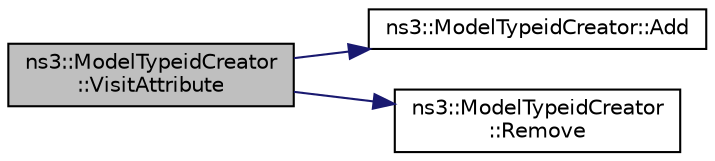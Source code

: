 digraph "ns3::ModelTypeidCreator::VisitAttribute"
{
  edge [fontname="Helvetica",fontsize="10",labelfontname="Helvetica",labelfontsize="10"];
  node [fontname="Helvetica",fontsize="10",shape=record];
  rankdir="LR";
  Node1 [label="ns3::ModelTypeidCreator\l::VisitAttribute",height=0.2,width=0.4,color="black", fillcolor="grey75", style="filled", fontcolor="black"];
  Node1 -> Node2 [color="midnightblue",fontsize="10",style="solid"];
  Node2 [label="ns3::ModelTypeidCreator::Add",height=0.2,width=0.4,color="black", fillcolor="white", style="filled",URL="$d4/d3b/classns3_1_1ModelTypeidCreator.html#a997938b7ffb67a1876d9ff78be582cbf",tooltip="Adds a treestore iterator to m_treestore model. "];
  Node1 -> Node3 [color="midnightblue",fontsize="10",style="solid"];
  Node3 [label="ns3::ModelTypeidCreator\l::Remove",height=0.2,width=0.4,color="black", fillcolor="white", style="filled",URL="$d4/d3b/classns3_1_1ModelTypeidCreator.html#aad7cb7c2c9bef1781b3f9485dfc1d027"];
}
